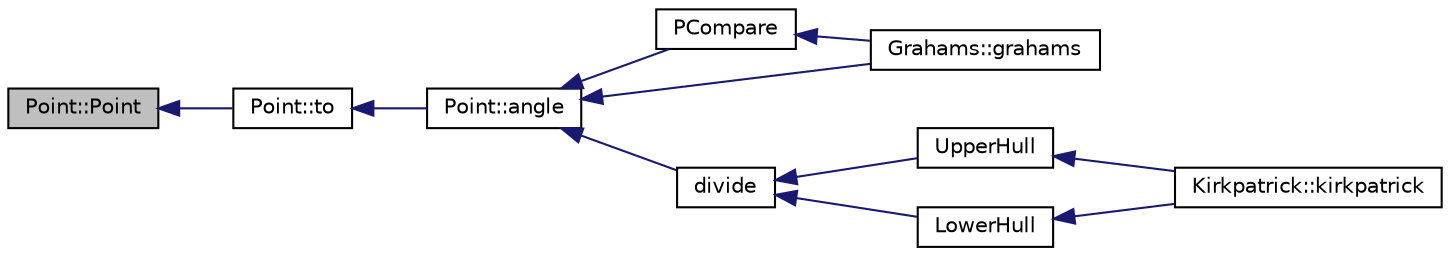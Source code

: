 digraph "Point::Point"
{
  edge [fontname="Helvetica",fontsize="10",labelfontname="Helvetica",labelfontsize="10"];
  node [fontname="Helvetica",fontsize="10",shape=record];
  rankdir="LR";
  Node1 [label="Point::Point",height=0.2,width=0.4,color="black", fillcolor="grey75", style="filled", fontcolor="black"];
  Node1 -> Node2 [dir="back",color="midnightblue",fontsize="10",style="solid",fontname="Helvetica"];
  Node2 [label="Point::to",height=0.2,width=0.4,color="black", fillcolor="white", style="filled",URL="$d0/d69/class_point.html#a0694c103436f0732c3cfcbda09b73c7d"];
  Node2 -> Node3 [dir="back",color="midnightblue",fontsize="10",style="solid",fontname="Helvetica"];
  Node3 [label="Point::angle",height=0.2,width=0.4,color="black", fillcolor="white", style="filled",URL="$d0/d69/class_point.html#a7d0c702d0290069deea9e1dee59d3585"];
  Node3 -> Node4 [dir="back",color="midnightblue",fontsize="10",style="solid",fontname="Helvetica"];
  Node4 [label="PCompare",height=0.2,width=0.4,color="black", fillcolor="white", style="filled",URL="$d7/d24/_grahams_8cpp.html#ae2c880138a4e0241d60a57150061a38c"];
  Node4 -> Node5 [dir="back",color="midnightblue",fontsize="10",style="solid",fontname="Helvetica"];
  Node5 [label="Grahams::grahams",height=0.2,width=0.4,color="black", fillcolor="white", style="filled",URL="$d8/d4a/class_grahams.html#a448098d326bca5d9c850887215cb5a17"];
  Node3 -> Node5 [dir="back",color="midnightblue",fontsize="10",style="solid",fontname="Helvetica"];
  Node3 -> Node6 [dir="back",color="midnightblue",fontsize="10",style="solid",fontname="Helvetica"];
  Node6 [label="divide",height=0.2,width=0.4,color="black", fillcolor="white", style="filled",URL="$da/d13/_kirkpatrick_8cpp.html#a62856f4b79799eaa320d0e8aca389eaa"];
  Node6 -> Node7 [dir="back",color="midnightblue",fontsize="10",style="solid",fontname="Helvetica"];
  Node7 [label="UpperHull",height=0.2,width=0.4,color="black", fillcolor="white", style="filled",URL="$da/d13/_kirkpatrick_8cpp.html#a4479231afeb4f062090065f22d64269b"];
  Node7 -> Node8 [dir="back",color="midnightblue",fontsize="10",style="solid",fontname="Helvetica"];
  Node8 [label="Kirkpatrick::kirkpatrick",height=0.2,width=0.4,color="black", fillcolor="white", style="filled",URL="$d3/d32/class_kirkpatrick.html#ae86e8b979109959c4f46260f3951812b"];
  Node6 -> Node9 [dir="back",color="midnightblue",fontsize="10",style="solid",fontname="Helvetica"];
  Node9 [label="LowerHull",height=0.2,width=0.4,color="black", fillcolor="white", style="filled",URL="$da/d13/_kirkpatrick_8cpp.html#ade45580a9cd19c0afc95cf67efc44dee"];
  Node9 -> Node8 [dir="back",color="midnightblue",fontsize="10",style="solid",fontname="Helvetica"];
}
